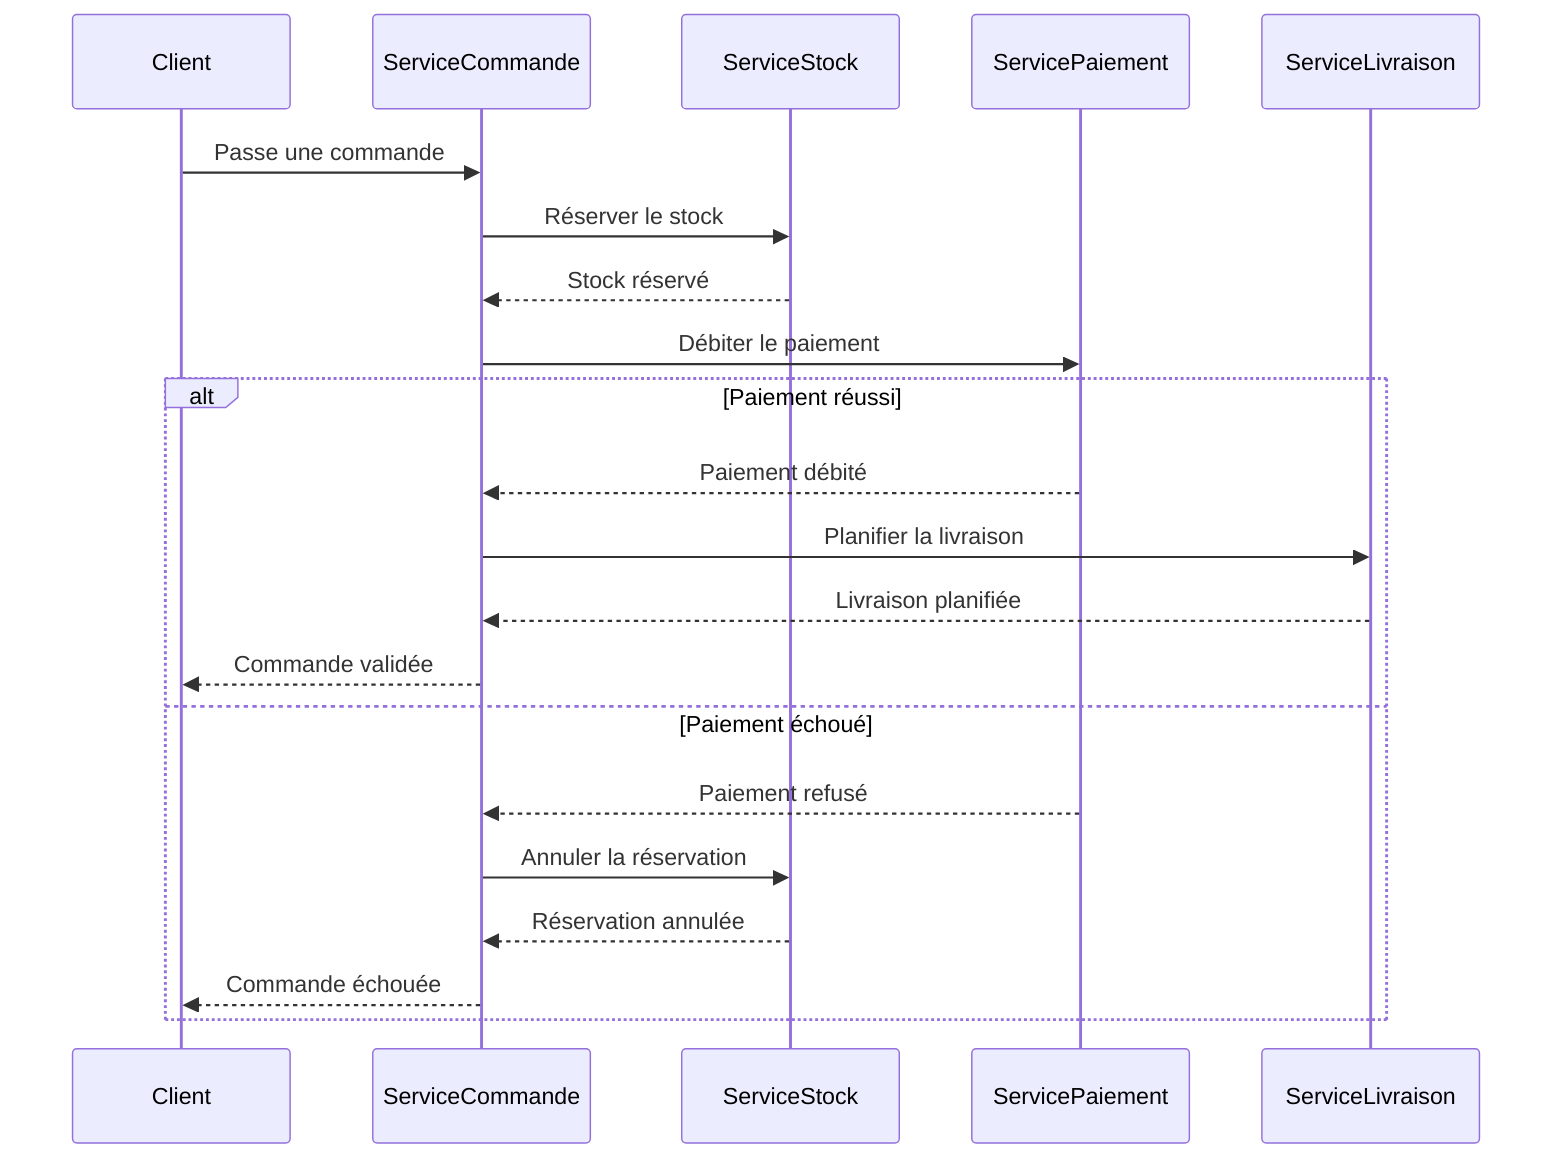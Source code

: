 sequenceDiagram
    participant Client
    participant ServiceCommande
    participant ServiceStock
    participant ServicePaiement
    participant ServiceLivraison

    Client->>ServiceCommande: Passe une commande
    ServiceCommande->>ServiceStock: Réserver le stock
    ServiceStock-->>ServiceCommande: Stock réservé
    ServiceCommande->>ServicePaiement: Débiter le paiement
    alt Paiement réussi
        ServicePaiement-->>ServiceCommande: Paiement débité
        ServiceCommande->>ServiceLivraison: Planifier la livraison
        ServiceLivraison-->>ServiceCommande: Livraison planifiée
        ServiceCommande-->>Client: Commande validée
    else Paiement échoué
        ServicePaiement-->>ServiceCommande: Paiement refusé
        ServiceCommande->>ServiceStock: Annuler la réservation
        ServiceStock-->>ServiceCommande: Réservation annulée
        ServiceCommande-->>Client: Commande échouée
    end